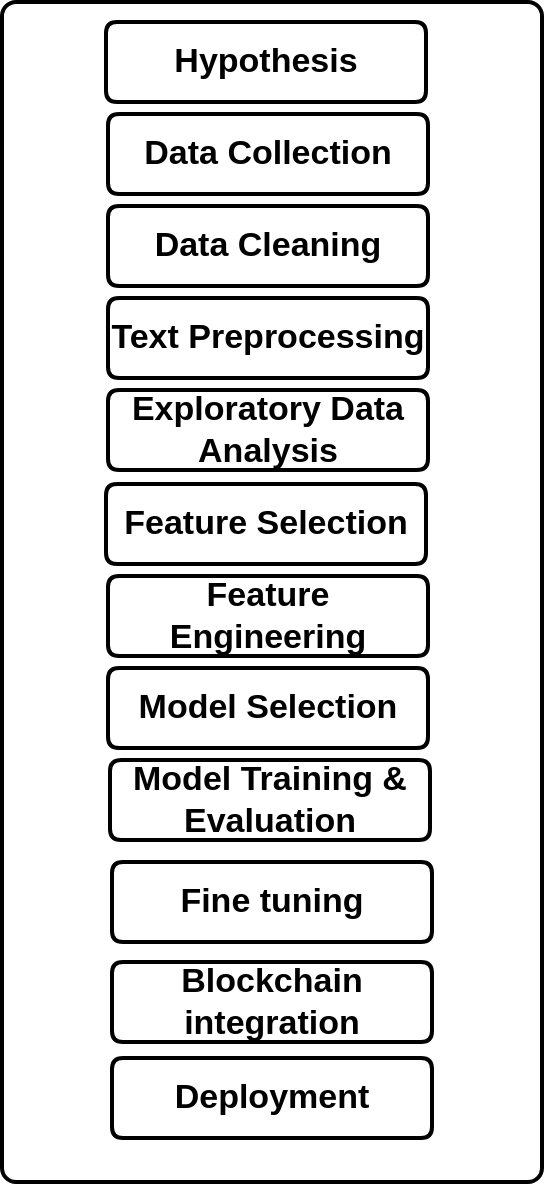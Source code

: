<mxfile version="24.3.1" type="github">
  <diagram name="Page-1" id="RcO1XSA03AVoZk9PwAQP">
    <mxGraphModel dx="794" dy="546" grid="1" gridSize="10" guides="1" tooltips="1" connect="1" arrows="1" fold="1" page="1" pageScale="1" pageWidth="850" pageHeight="1100" math="0" shadow="0">
      <root>
        <mxCell id="0" />
        <mxCell id="1" parent="0" />
        <mxCell id="mb2Tgb36mY0pT5_rwjz1-1" value="" style="rounded=1;whiteSpace=wrap;html=1;absoluteArcSize=1;arcSize=14;strokeWidth=2;" vertex="1" parent="1">
          <mxGeometry x="260" y="60" width="270" height="590" as="geometry" />
        </mxCell>
        <mxCell id="mb2Tgb36mY0pT5_rwjz1-7" value="&lt;b&gt;&lt;font style=&quot;font-size: 17px;&quot;&gt;Exploratory Data Analysis&lt;/font&gt;&lt;/b&gt;" style="html=1;strokeWidth=2;shape=manualInput;whiteSpace=wrap;rounded=1;size=0;arcSize=11;" vertex="1" parent="1">
          <mxGeometry x="313" y="254" width="160" height="40" as="geometry" />
        </mxCell>
        <mxCell id="mb2Tgb36mY0pT5_rwjz1-17" value="&lt;b&gt;&lt;font style=&quot;font-size: 17px;&quot;&gt;Feature Selection&lt;/font&gt;&lt;/b&gt;" style="html=1;strokeWidth=2;shape=manualInput;whiteSpace=wrap;rounded=1;size=0;arcSize=11;" vertex="1" parent="1">
          <mxGeometry x="312" y="301" width="160" height="40" as="geometry" />
        </mxCell>
        <mxCell id="mb2Tgb36mY0pT5_rwjz1-18" value="&lt;b&gt;&lt;font style=&quot;font-size: 17px;&quot;&gt;Feature Engineering&lt;/font&gt;&lt;/b&gt;" style="html=1;strokeWidth=2;shape=manualInput;whiteSpace=wrap;rounded=1;size=0;arcSize=11;" vertex="1" parent="1">
          <mxGeometry x="313" y="347" width="160" height="40" as="geometry" />
        </mxCell>
        <mxCell id="mb2Tgb36mY0pT5_rwjz1-19" value="&lt;b&gt;&lt;font style=&quot;font-size: 17px;&quot;&gt;Model Selection&lt;/font&gt;&lt;/b&gt;" style="html=1;strokeWidth=2;shape=manualInput;whiteSpace=wrap;rounded=1;size=0;arcSize=11;" vertex="1" parent="1">
          <mxGeometry x="313" y="393" width="160" height="40" as="geometry" />
        </mxCell>
        <mxCell id="mb2Tgb36mY0pT5_rwjz1-20" value="&lt;b&gt;&lt;font style=&quot;font-size: 17px;&quot;&gt;Model Training &amp;amp; Evaluation&lt;/font&gt;&lt;/b&gt;" style="html=1;strokeWidth=2;shape=manualInput;whiteSpace=wrap;rounded=1;size=0;arcSize=11;" vertex="1" parent="1">
          <mxGeometry x="314" y="439" width="160" height="40" as="geometry" />
        </mxCell>
        <mxCell id="mb2Tgb36mY0pT5_rwjz1-21" value="&lt;b&gt;&lt;font style=&quot;font-size: 17px;&quot;&gt;Hypothesis&lt;/font&gt;&lt;/b&gt;" style="html=1;strokeWidth=2;shape=manualInput;whiteSpace=wrap;rounded=1;size=0;arcSize=11;" vertex="1" parent="1">
          <mxGeometry x="312" y="70" width="160" height="40" as="geometry" />
        </mxCell>
        <mxCell id="mb2Tgb36mY0pT5_rwjz1-22" value="&lt;b&gt;&lt;font style=&quot;font-size: 17px;&quot;&gt;Data Collection&lt;/font&gt;&lt;/b&gt;" style="html=1;strokeWidth=2;shape=manualInput;whiteSpace=wrap;rounded=1;size=0;arcSize=11;" vertex="1" parent="1">
          <mxGeometry x="313" y="116" width="160" height="40" as="geometry" />
        </mxCell>
        <mxCell id="mb2Tgb36mY0pT5_rwjz1-25" value="&lt;b&gt;&lt;font style=&quot;font-size: 17px;&quot;&gt;Data Cleaning&lt;/font&gt;&lt;/b&gt;" style="html=1;strokeWidth=2;shape=manualInput;whiteSpace=wrap;rounded=1;size=0;arcSize=11;" vertex="1" parent="1">
          <mxGeometry x="313" y="162" width="160" height="40" as="geometry" />
        </mxCell>
        <mxCell id="mb2Tgb36mY0pT5_rwjz1-26" value="&lt;b&gt;&lt;font style=&quot;font-size: 17px;&quot;&gt;Text Preprocessing&lt;/font&gt;&lt;/b&gt;" style="html=1;strokeWidth=2;shape=manualInput;whiteSpace=wrap;rounded=1;size=0;arcSize=11;" vertex="1" parent="1">
          <mxGeometry x="313" y="208" width="160" height="40" as="geometry" />
        </mxCell>
        <mxCell id="mb2Tgb36mY0pT5_rwjz1-27" value="&lt;b&gt;&lt;font style=&quot;font-size: 17px;&quot;&gt;Fine tuning&lt;/font&gt;&lt;/b&gt;" style="html=1;strokeWidth=2;shape=manualInput;whiteSpace=wrap;rounded=1;size=0;arcSize=11;" vertex="1" parent="1">
          <mxGeometry x="315" y="490" width="160" height="40" as="geometry" />
        </mxCell>
        <mxCell id="mb2Tgb36mY0pT5_rwjz1-28" value="&lt;span style=&quot;font-size: 17px;&quot;&gt;&lt;b&gt;Blockchain integration&lt;/b&gt;&lt;/span&gt;" style="html=1;strokeWidth=2;shape=manualInput;whiteSpace=wrap;rounded=1;size=0;arcSize=11;" vertex="1" parent="1">
          <mxGeometry x="315" y="540" width="160" height="40" as="geometry" />
        </mxCell>
        <mxCell id="mb2Tgb36mY0pT5_rwjz1-29" value="&lt;b&gt;&lt;font style=&quot;font-size: 17px;&quot;&gt;Deployment&lt;/font&gt;&lt;/b&gt;" style="html=1;strokeWidth=2;shape=manualInput;whiteSpace=wrap;rounded=1;size=0;arcSize=11;" vertex="1" parent="1">
          <mxGeometry x="315" y="588" width="160" height="40" as="geometry" />
        </mxCell>
      </root>
    </mxGraphModel>
  </diagram>
</mxfile>
